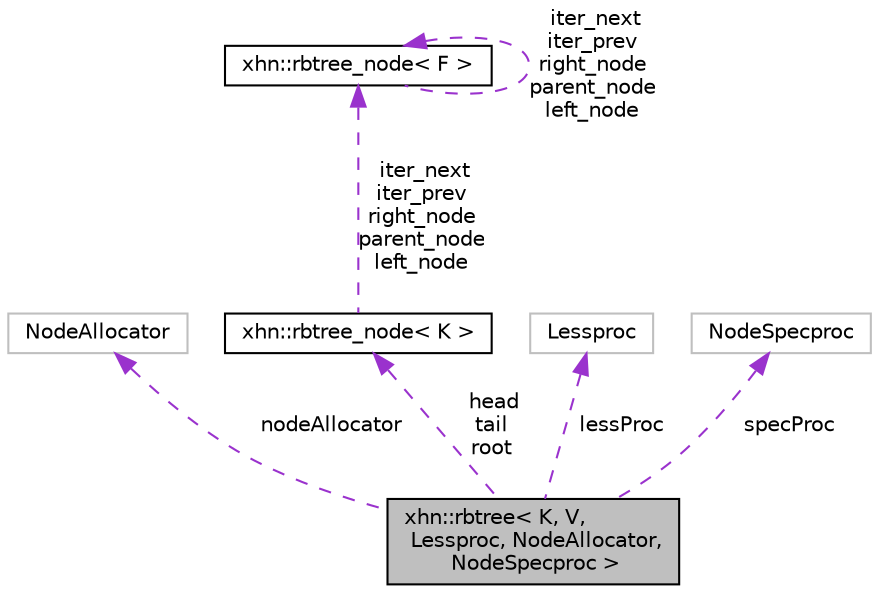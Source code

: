 digraph "xhn::rbtree&lt; K, V, Lessproc, NodeAllocator, NodeSpecproc &gt;"
{
  edge [fontname="Helvetica",fontsize="10",labelfontname="Helvetica",labelfontsize="10"];
  node [fontname="Helvetica",fontsize="10",shape=record];
  Node1 [label="xhn::rbtree\< K, V,\l Lessproc, NodeAllocator,\l NodeSpecproc \>",height=0.2,width=0.4,color="black", fillcolor="grey75", style="filled", fontcolor="black"];
  Node2 -> Node1 [dir="back",color="darkorchid3",fontsize="10",style="dashed",label=" nodeAllocator" ,fontname="Helvetica"];
  Node2 [label="NodeAllocator",height=0.2,width=0.4,color="grey75", fillcolor="white", style="filled"];
  Node3 -> Node1 [dir="back",color="darkorchid3",fontsize="10",style="dashed",label=" head\ntail\nroot" ,fontname="Helvetica"];
  Node3 [label="xhn::rbtree_node\< K \>",height=0.2,width=0.4,color="black", fillcolor="white", style="filled",URL="$classxhn_1_1rbtree__node.html"];
  Node4 -> Node3 [dir="back",color="darkorchid3",fontsize="10",style="dashed",label=" iter_next\niter_prev\nright_node\nparent_node\nleft_node" ,fontname="Helvetica"];
  Node4 [label="xhn::rbtree_node\< F \>",height=0.2,width=0.4,color="black", fillcolor="white", style="filled",URL="$classxhn_1_1rbtree__node.html"];
  Node4 -> Node4 [dir="back",color="darkorchid3",fontsize="10",style="dashed",label=" iter_next\niter_prev\nright_node\nparent_node\nleft_node" ,fontname="Helvetica"];
  Node5 -> Node1 [dir="back",color="darkorchid3",fontsize="10",style="dashed",label=" lessProc" ,fontname="Helvetica"];
  Node5 [label="Lessproc",height=0.2,width=0.4,color="grey75", fillcolor="white", style="filled"];
  Node6 -> Node1 [dir="back",color="darkorchid3",fontsize="10",style="dashed",label=" specProc" ,fontname="Helvetica"];
  Node6 [label="NodeSpecproc",height=0.2,width=0.4,color="grey75", fillcolor="white", style="filled"];
}
